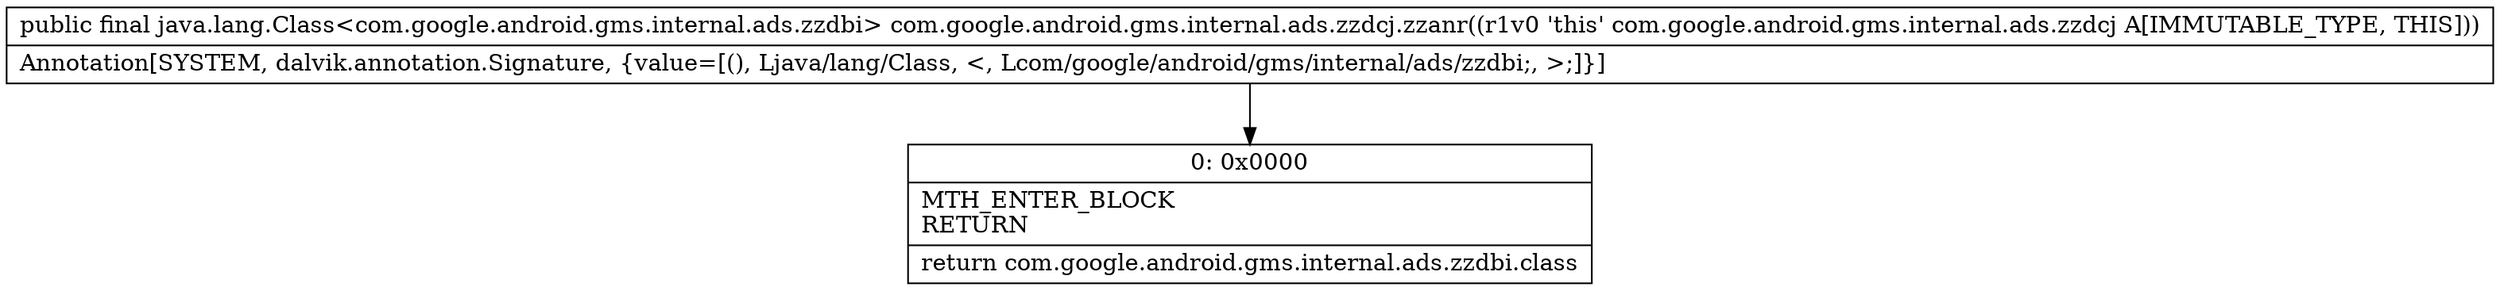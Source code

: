 digraph "CFG forcom.google.android.gms.internal.ads.zzdcj.zzanr()Ljava\/lang\/Class;" {
Node_0 [shape=record,label="{0\:\ 0x0000|MTH_ENTER_BLOCK\lRETURN\l|return com.google.android.gms.internal.ads.zzdbi.class\l}"];
MethodNode[shape=record,label="{public final java.lang.Class\<com.google.android.gms.internal.ads.zzdbi\> com.google.android.gms.internal.ads.zzdcj.zzanr((r1v0 'this' com.google.android.gms.internal.ads.zzdcj A[IMMUTABLE_TYPE, THIS]))  | Annotation[SYSTEM, dalvik.annotation.Signature, \{value=[(), Ljava\/lang\/Class, \<, Lcom\/google\/android\/gms\/internal\/ads\/zzdbi;, \>;]\}]\l}"];
MethodNode -> Node_0;
}


